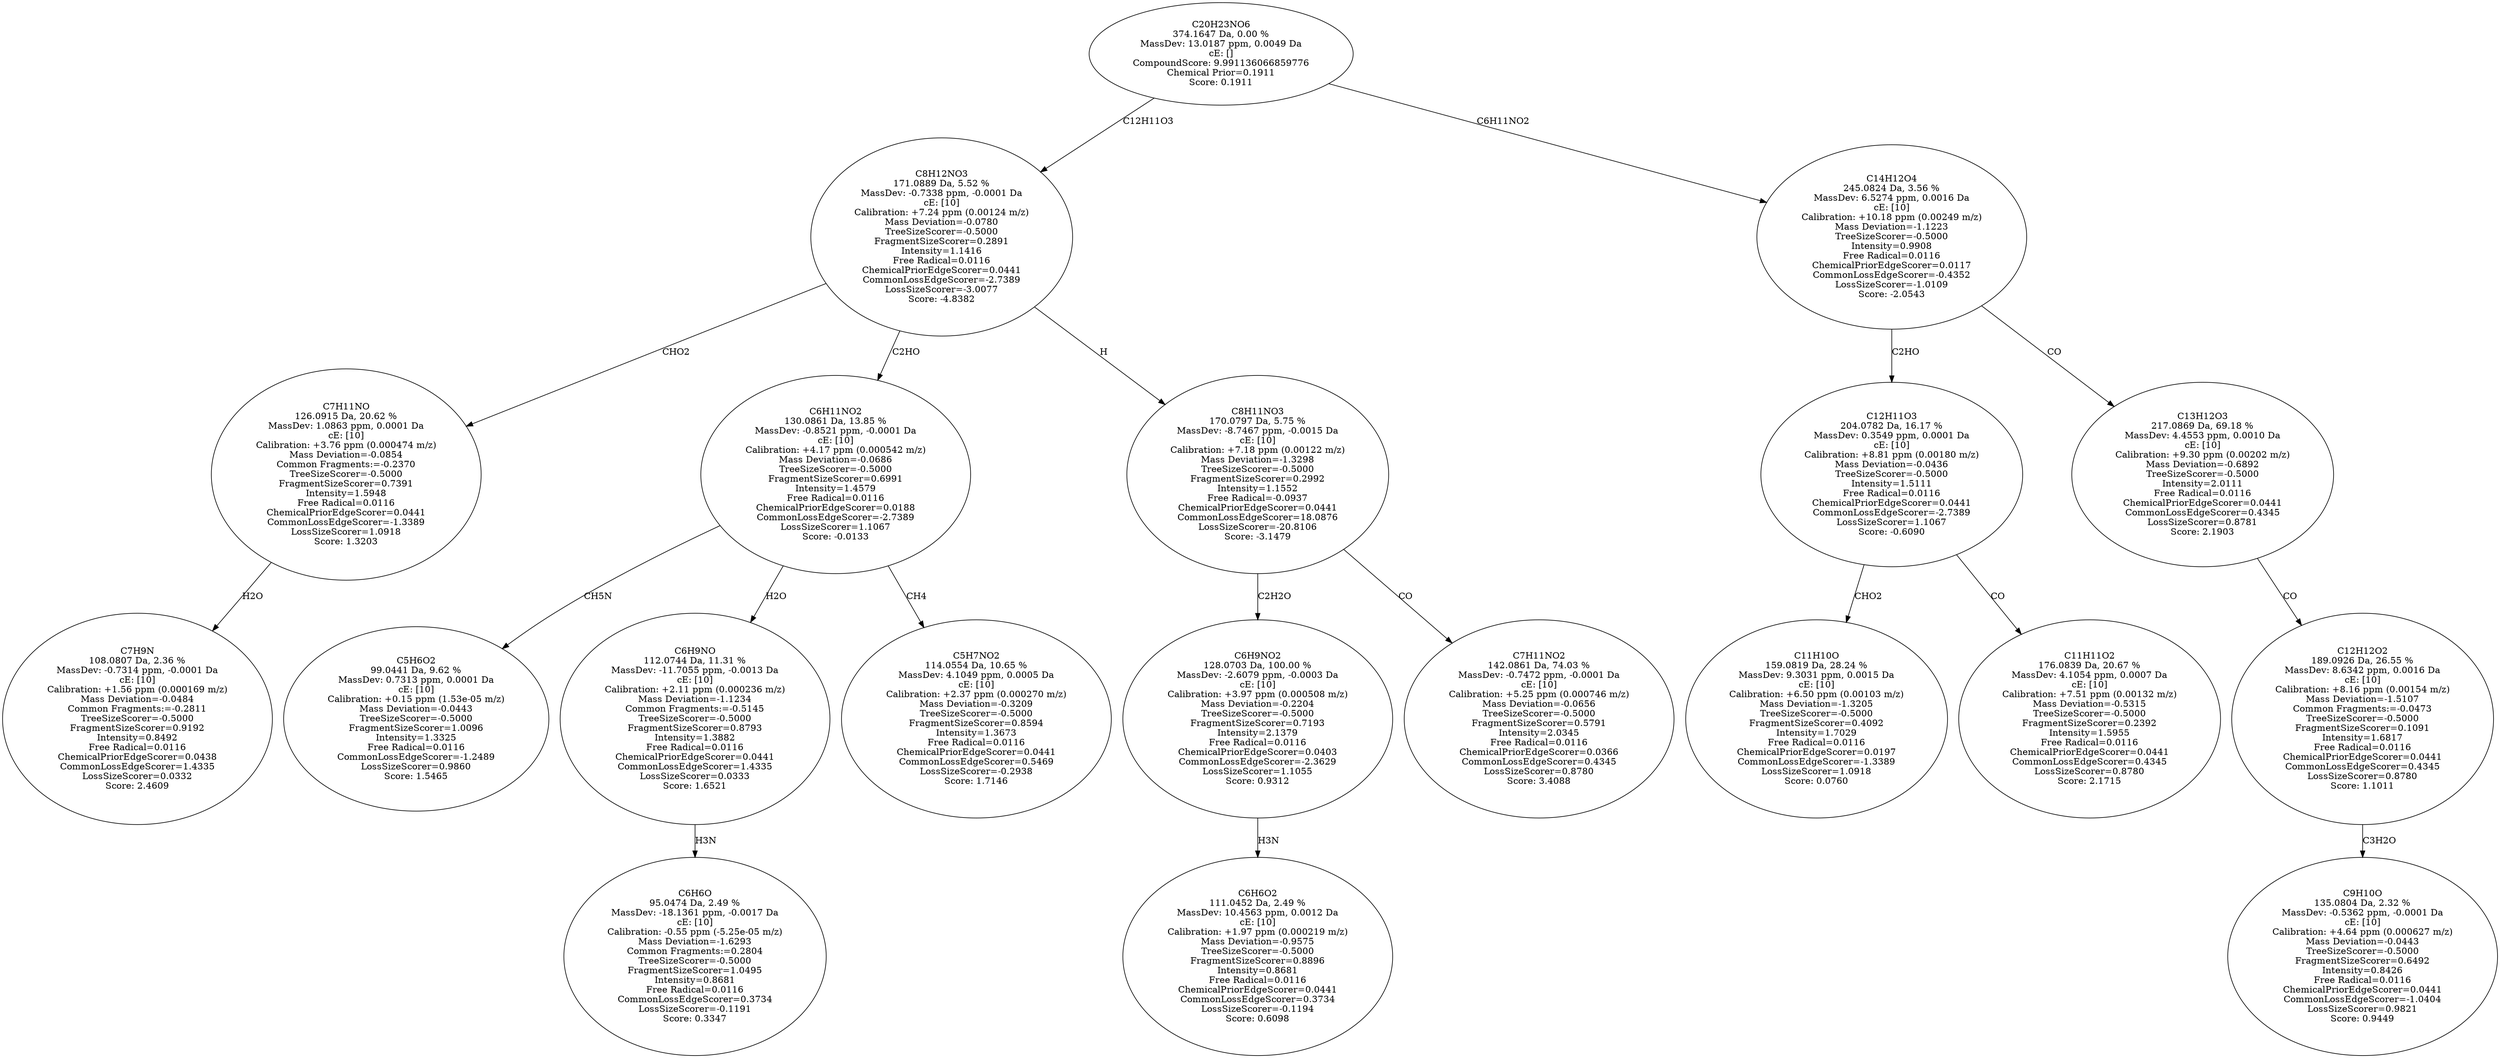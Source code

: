 strict digraph {
v1 [label="C7H9N\n108.0807 Da, 2.36 %\nMassDev: -0.7314 ppm, -0.0001 Da\ncE: [10]\nCalibration: +1.56 ppm (0.000169 m/z)\nMass Deviation=-0.0484\nCommon Fragments:=-0.2811\nTreeSizeScorer=-0.5000\nFragmentSizeScorer=0.9192\nIntensity=0.8492\nFree Radical=0.0116\nChemicalPriorEdgeScorer=0.0438\nCommonLossEdgeScorer=1.4335\nLossSizeScorer=0.0332\nScore: 2.4609"];
v2 [label="C7H11NO\n126.0915 Da, 20.62 %\nMassDev: 1.0863 ppm, 0.0001 Da\ncE: [10]\nCalibration: +3.76 ppm (0.000474 m/z)\nMass Deviation=-0.0854\nCommon Fragments:=-0.2370\nTreeSizeScorer=-0.5000\nFragmentSizeScorer=0.7391\nIntensity=1.5948\nFree Radical=0.0116\nChemicalPriorEdgeScorer=0.0441\nCommonLossEdgeScorer=-1.3389\nLossSizeScorer=1.0918\nScore: 1.3203"];
v3 [label="C5H6O2\n99.0441 Da, 9.62 %\nMassDev: 0.7313 ppm, 0.0001 Da\ncE: [10]\nCalibration: +0.15 ppm (1.53e-05 m/z)\nMass Deviation=-0.0443\nTreeSizeScorer=-0.5000\nFragmentSizeScorer=1.0096\nIntensity=1.3325\nFree Radical=0.0116\nCommonLossEdgeScorer=-1.2489\nLossSizeScorer=0.9860\nScore: 1.5465"];
v4 [label="C6H6O\n95.0474 Da, 2.49 %\nMassDev: -18.1361 ppm, -0.0017 Da\ncE: [10]\nCalibration: -0.55 ppm (-5.25e-05 m/z)\nMass Deviation=-1.6293\nCommon Fragments:=0.2804\nTreeSizeScorer=-0.5000\nFragmentSizeScorer=1.0495\nIntensity=0.8681\nFree Radical=0.0116\nCommonLossEdgeScorer=0.3734\nLossSizeScorer=-0.1191\nScore: 0.3347"];
v5 [label="C6H9NO\n112.0744 Da, 11.31 %\nMassDev: -11.7055 ppm, -0.0013 Da\ncE: [10]\nCalibration: +2.11 ppm (0.000236 m/z)\nMass Deviation=-1.1234\nCommon Fragments:=-0.5145\nTreeSizeScorer=-0.5000\nFragmentSizeScorer=0.8793\nIntensity=1.3882\nFree Radical=0.0116\nChemicalPriorEdgeScorer=0.0441\nCommonLossEdgeScorer=1.4335\nLossSizeScorer=0.0333\nScore: 1.6521"];
v6 [label="C5H7NO2\n114.0554 Da, 10.65 %\nMassDev: 4.1049 ppm, 0.0005 Da\ncE: [10]\nCalibration: +2.37 ppm (0.000270 m/z)\nMass Deviation=-0.3209\nTreeSizeScorer=-0.5000\nFragmentSizeScorer=0.8594\nIntensity=1.3673\nFree Radical=0.0116\nChemicalPriorEdgeScorer=0.0441\nCommonLossEdgeScorer=0.5469\nLossSizeScorer=-0.2938\nScore: 1.7146"];
v7 [label="C6H11NO2\n130.0861 Da, 13.85 %\nMassDev: -0.8521 ppm, -0.0001 Da\ncE: [10]\nCalibration: +4.17 ppm (0.000542 m/z)\nMass Deviation=-0.0686\nTreeSizeScorer=-0.5000\nFragmentSizeScorer=0.6991\nIntensity=1.4579\nFree Radical=0.0116\nChemicalPriorEdgeScorer=0.0188\nCommonLossEdgeScorer=-2.7389\nLossSizeScorer=1.1067\nScore: -0.0133"];
v8 [label="C6H6O2\n111.0452 Da, 2.49 %\nMassDev: 10.4563 ppm, 0.0012 Da\ncE: [10]\nCalibration: +1.97 ppm (0.000219 m/z)\nMass Deviation=-0.9575\nTreeSizeScorer=-0.5000\nFragmentSizeScorer=0.8896\nIntensity=0.8681\nFree Radical=0.0116\nChemicalPriorEdgeScorer=0.0441\nCommonLossEdgeScorer=0.3734\nLossSizeScorer=-0.1194\nScore: 0.6098"];
v9 [label="C6H9NO2\n128.0703 Da, 100.00 %\nMassDev: -2.6079 ppm, -0.0003 Da\ncE: [10]\nCalibration: +3.97 ppm (0.000508 m/z)\nMass Deviation=-0.2204\nTreeSizeScorer=-0.5000\nFragmentSizeScorer=0.7193\nIntensity=2.1379\nFree Radical=0.0116\nChemicalPriorEdgeScorer=0.0403\nCommonLossEdgeScorer=-2.3629\nLossSizeScorer=1.1055\nScore: 0.9312"];
v10 [label="C7H11NO2\n142.0861 Da, 74.03 %\nMassDev: -0.7472 ppm, -0.0001 Da\ncE: [10]\nCalibration: +5.25 ppm (0.000746 m/z)\nMass Deviation=-0.0656\nTreeSizeScorer=-0.5000\nFragmentSizeScorer=0.5791\nIntensity=2.0345\nFree Radical=0.0116\nChemicalPriorEdgeScorer=0.0366\nCommonLossEdgeScorer=0.4345\nLossSizeScorer=0.8780\nScore: 3.4088"];
v11 [label="C8H11NO3\n170.0797 Da, 5.75 %\nMassDev: -8.7467 ppm, -0.0015 Da\ncE: [10]\nCalibration: +7.18 ppm (0.00122 m/z)\nMass Deviation=-1.3298\nTreeSizeScorer=-0.5000\nFragmentSizeScorer=0.2992\nIntensity=1.1552\nFree Radical=-0.0937\nChemicalPriorEdgeScorer=0.0441\nCommonLossEdgeScorer=18.0876\nLossSizeScorer=-20.8106\nScore: -3.1479"];
v12 [label="C8H12NO3\n171.0889 Da, 5.52 %\nMassDev: -0.7338 ppm, -0.0001 Da\ncE: [10]\nCalibration: +7.24 ppm (0.00124 m/z)\nMass Deviation=-0.0780\nTreeSizeScorer=-0.5000\nFragmentSizeScorer=0.2891\nIntensity=1.1416\nFree Radical=0.0116\nChemicalPriorEdgeScorer=0.0441\nCommonLossEdgeScorer=-2.7389\nLossSizeScorer=-3.0077\nScore: -4.8382"];
v13 [label="C11H10O\n159.0819 Da, 28.24 %\nMassDev: 9.3031 ppm, 0.0015 Da\ncE: [10]\nCalibration: +6.50 ppm (0.00103 m/z)\nMass Deviation=-1.3205\nTreeSizeScorer=-0.5000\nFragmentSizeScorer=0.4092\nIntensity=1.7029\nFree Radical=0.0116\nChemicalPriorEdgeScorer=0.0197\nCommonLossEdgeScorer=-1.3389\nLossSizeScorer=1.0918\nScore: 0.0760"];
v14 [label="C11H11O2\n176.0839 Da, 20.67 %\nMassDev: 4.1054 ppm, 0.0007 Da\ncE: [10]\nCalibration: +7.51 ppm (0.00132 m/z)\nMass Deviation=-0.5315\nTreeSizeScorer=-0.5000\nFragmentSizeScorer=0.2392\nIntensity=1.5955\nFree Radical=0.0116\nChemicalPriorEdgeScorer=0.0441\nCommonLossEdgeScorer=0.4345\nLossSizeScorer=0.8780\nScore: 2.1715"];
v15 [label="C12H11O3\n204.0782 Da, 16.17 %\nMassDev: 0.3549 ppm, 0.0001 Da\ncE: [10]\nCalibration: +8.81 ppm (0.00180 m/z)\nMass Deviation=-0.0436\nTreeSizeScorer=-0.5000\nIntensity=1.5111\nFree Radical=0.0116\nChemicalPriorEdgeScorer=0.0441\nCommonLossEdgeScorer=-2.7389\nLossSizeScorer=1.1067\nScore: -0.6090"];
v16 [label="C9H10O\n135.0804 Da, 2.32 %\nMassDev: -0.5362 ppm, -0.0001 Da\ncE: [10]\nCalibration: +4.64 ppm (0.000627 m/z)\nMass Deviation=-0.0443\nTreeSizeScorer=-0.5000\nFragmentSizeScorer=0.6492\nIntensity=0.8426\nFree Radical=0.0116\nChemicalPriorEdgeScorer=0.0441\nCommonLossEdgeScorer=-1.0404\nLossSizeScorer=0.9821\nScore: 0.9449"];
v17 [label="C12H12O2\n189.0926 Da, 26.55 %\nMassDev: 8.6342 ppm, 0.0016 Da\ncE: [10]\nCalibration: +8.16 ppm (0.00154 m/z)\nMass Deviation=-1.5107\nCommon Fragments:=-0.0473\nTreeSizeScorer=-0.5000\nFragmentSizeScorer=0.1091\nIntensity=1.6817\nFree Radical=0.0116\nChemicalPriorEdgeScorer=0.0441\nCommonLossEdgeScorer=0.4345\nLossSizeScorer=0.8780\nScore: 1.1011"];
v18 [label="C13H12O3\n217.0869 Da, 69.18 %\nMassDev: 4.4553 ppm, 0.0010 Da\ncE: [10]\nCalibration: +9.30 ppm (0.00202 m/z)\nMass Deviation=-0.6892\nTreeSizeScorer=-0.5000\nIntensity=2.0111\nFree Radical=0.0116\nChemicalPriorEdgeScorer=0.0441\nCommonLossEdgeScorer=0.4345\nLossSizeScorer=0.8781\nScore: 2.1903"];
v19 [label="C14H12O4\n245.0824 Da, 3.56 %\nMassDev: 6.5274 ppm, 0.0016 Da\ncE: [10]\nCalibration: +10.18 ppm (0.00249 m/z)\nMass Deviation=-1.1223\nTreeSizeScorer=-0.5000\nIntensity=0.9908\nFree Radical=0.0116\nChemicalPriorEdgeScorer=0.0117\nCommonLossEdgeScorer=-0.4352\nLossSizeScorer=-1.0109\nScore: -2.0543"];
v20 [label="C20H23NO6\n374.1647 Da, 0.00 %\nMassDev: 13.0187 ppm, 0.0049 Da\ncE: []\nCompoundScore: 9.991136066859776\nChemical Prior=0.1911\nScore: 0.1911"];
v2 -> v1 [label="H2O"];
v12 -> v2 [label="CHO2"];
v7 -> v3 [label="CH5N"];
v5 -> v4 [label="H3N"];
v7 -> v5 [label="H2O"];
v7 -> v6 [label="CH4"];
v12 -> v7 [label="C2HO"];
v9 -> v8 [label="H3N"];
v11 -> v9 [label="C2H2O"];
v11 -> v10 [label="CO"];
v12 -> v11 [label="H"];
v20 -> v12 [label="C12H11O3"];
v15 -> v13 [label="CHO2"];
v15 -> v14 [label="CO"];
v19 -> v15 [label="C2HO"];
v17 -> v16 [label="C3H2O"];
v18 -> v17 [label="CO"];
v19 -> v18 [label="CO"];
v20 -> v19 [label="C6H11NO2"];
}